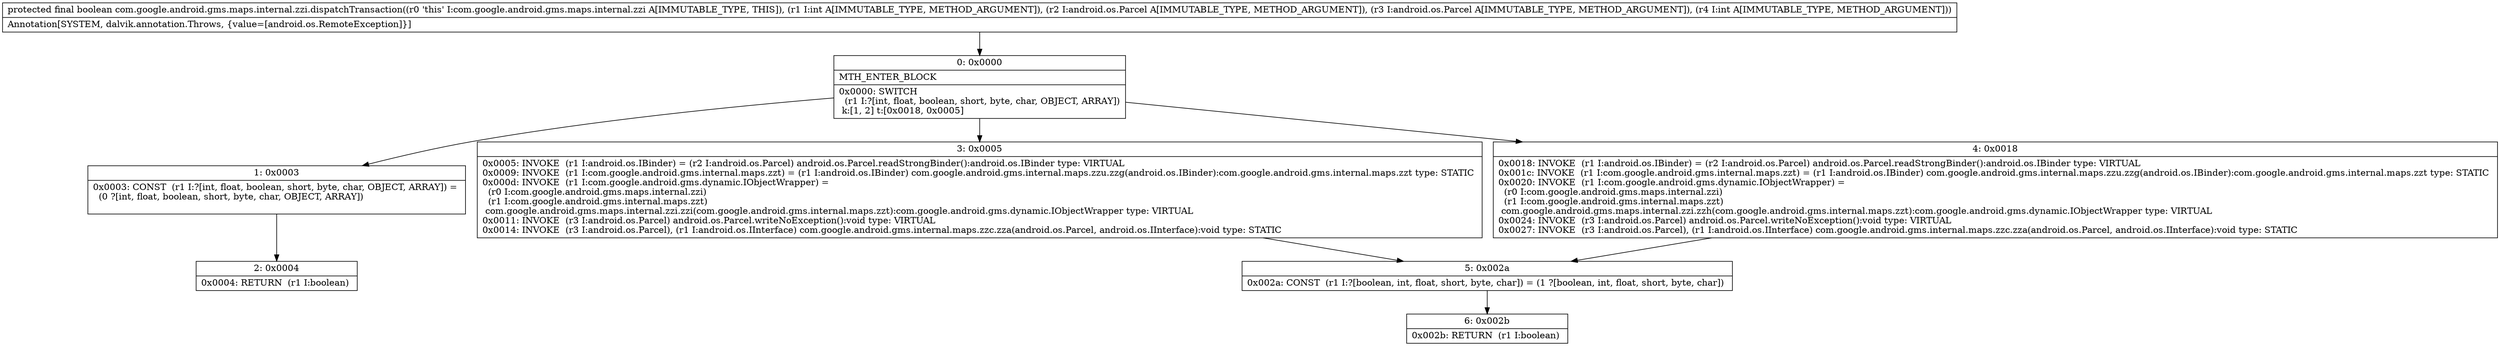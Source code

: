 digraph "CFG forcom.google.android.gms.maps.internal.zzi.dispatchTransaction(ILandroid\/os\/Parcel;Landroid\/os\/Parcel;I)Z" {
Node_0 [shape=record,label="{0\:\ 0x0000|MTH_ENTER_BLOCK\l|0x0000: SWITCH  \l  (r1 I:?[int, float, boolean, short, byte, char, OBJECT, ARRAY])\l k:[1, 2] t:[0x0018, 0x0005] \l}"];
Node_1 [shape=record,label="{1\:\ 0x0003|0x0003: CONST  (r1 I:?[int, float, boolean, short, byte, char, OBJECT, ARRAY]) = \l  (0 ?[int, float, boolean, short, byte, char, OBJECT, ARRAY])\l \l}"];
Node_2 [shape=record,label="{2\:\ 0x0004|0x0004: RETURN  (r1 I:boolean) \l}"];
Node_3 [shape=record,label="{3\:\ 0x0005|0x0005: INVOKE  (r1 I:android.os.IBinder) = (r2 I:android.os.Parcel) android.os.Parcel.readStrongBinder():android.os.IBinder type: VIRTUAL \l0x0009: INVOKE  (r1 I:com.google.android.gms.internal.maps.zzt) = (r1 I:android.os.IBinder) com.google.android.gms.internal.maps.zzu.zzg(android.os.IBinder):com.google.android.gms.internal.maps.zzt type: STATIC \l0x000d: INVOKE  (r1 I:com.google.android.gms.dynamic.IObjectWrapper) = \l  (r0 I:com.google.android.gms.maps.internal.zzi)\l  (r1 I:com.google.android.gms.internal.maps.zzt)\l com.google.android.gms.maps.internal.zzi.zzi(com.google.android.gms.internal.maps.zzt):com.google.android.gms.dynamic.IObjectWrapper type: VIRTUAL \l0x0011: INVOKE  (r3 I:android.os.Parcel) android.os.Parcel.writeNoException():void type: VIRTUAL \l0x0014: INVOKE  (r3 I:android.os.Parcel), (r1 I:android.os.IInterface) com.google.android.gms.internal.maps.zzc.zza(android.os.Parcel, android.os.IInterface):void type: STATIC \l}"];
Node_4 [shape=record,label="{4\:\ 0x0018|0x0018: INVOKE  (r1 I:android.os.IBinder) = (r2 I:android.os.Parcel) android.os.Parcel.readStrongBinder():android.os.IBinder type: VIRTUAL \l0x001c: INVOKE  (r1 I:com.google.android.gms.internal.maps.zzt) = (r1 I:android.os.IBinder) com.google.android.gms.internal.maps.zzu.zzg(android.os.IBinder):com.google.android.gms.internal.maps.zzt type: STATIC \l0x0020: INVOKE  (r1 I:com.google.android.gms.dynamic.IObjectWrapper) = \l  (r0 I:com.google.android.gms.maps.internal.zzi)\l  (r1 I:com.google.android.gms.internal.maps.zzt)\l com.google.android.gms.maps.internal.zzi.zzh(com.google.android.gms.internal.maps.zzt):com.google.android.gms.dynamic.IObjectWrapper type: VIRTUAL \l0x0024: INVOKE  (r3 I:android.os.Parcel) android.os.Parcel.writeNoException():void type: VIRTUAL \l0x0027: INVOKE  (r3 I:android.os.Parcel), (r1 I:android.os.IInterface) com.google.android.gms.internal.maps.zzc.zza(android.os.Parcel, android.os.IInterface):void type: STATIC \l}"];
Node_5 [shape=record,label="{5\:\ 0x002a|0x002a: CONST  (r1 I:?[boolean, int, float, short, byte, char]) = (1 ?[boolean, int, float, short, byte, char]) \l}"];
Node_6 [shape=record,label="{6\:\ 0x002b|0x002b: RETURN  (r1 I:boolean) \l}"];
MethodNode[shape=record,label="{protected final boolean com.google.android.gms.maps.internal.zzi.dispatchTransaction((r0 'this' I:com.google.android.gms.maps.internal.zzi A[IMMUTABLE_TYPE, THIS]), (r1 I:int A[IMMUTABLE_TYPE, METHOD_ARGUMENT]), (r2 I:android.os.Parcel A[IMMUTABLE_TYPE, METHOD_ARGUMENT]), (r3 I:android.os.Parcel A[IMMUTABLE_TYPE, METHOD_ARGUMENT]), (r4 I:int A[IMMUTABLE_TYPE, METHOD_ARGUMENT]))  | Annotation[SYSTEM, dalvik.annotation.Throws, \{value=[android.os.RemoteException]\}]\l}"];
MethodNode -> Node_0;
Node_0 -> Node_1;
Node_0 -> Node_3;
Node_0 -> Node_4;
Node_1 -> Node_2;
Node_3 -> Node_5;
Node_4 -> Node_5;
Node_5 -> Node_6;
}

